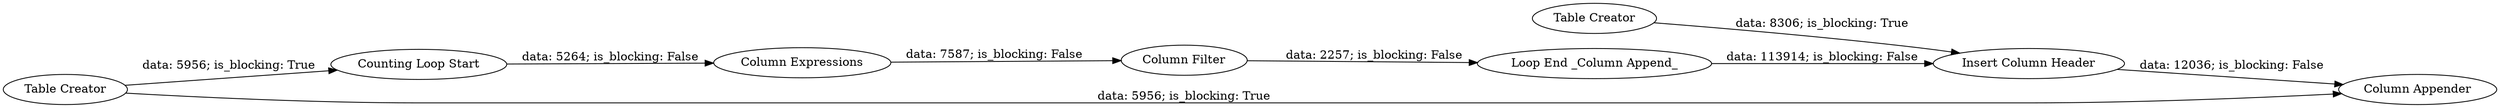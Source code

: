 digraph {
	"7679680447126999245_174" [label="Table Creator"]
	"7679680447126999245_175" [label="Insert Column Header"]
	"7679680447126999245_166" [label="Counting Loop Start"]
	"7679680447126999245_176" [label="Table Creator"]
	"7679680447126999245_172" [label="Loop End _Column Append_"]
	"7679680447126999245_167" [label="Column Expressions"]
	"7679680447126999245_177" [label="Column Appender"]
	"7679680447126999245_173" [label="Column Filter"]
	"7679680447126999245_167" -> "7679680447126999245_173" [label="data: 7587; is_blocking: False"]
	"7679680447126999245_175" -> "7679680447126999245_177" [label="data: 12036; is_blocking: False"]
	"7679680447126999245_174" -> "7679680447126999245_175" [label="data: 8306; is_blocking: True"]
	"7679680447126999245_166" -> "7679680447126999245_167" [label="data: 5264; is_blocking: False"]
	"7679680447126999245_173" -> "7679680447126999245_172" [label="data: 2257; is_blocking: False"]
	"7679680447126999245_172" -> "7679680447126999245_175" [label="data: 113914; is_blocking: False"]
	"7679680447126999245_176" -> "7679680447126999245_177" [label="data: 5956; is_blocking: True"]
	"7679680447126999245_176" -> "7679680447126999245_166" [label="data: 5956; is_blocking: True"]
	rankdir=LR
}
